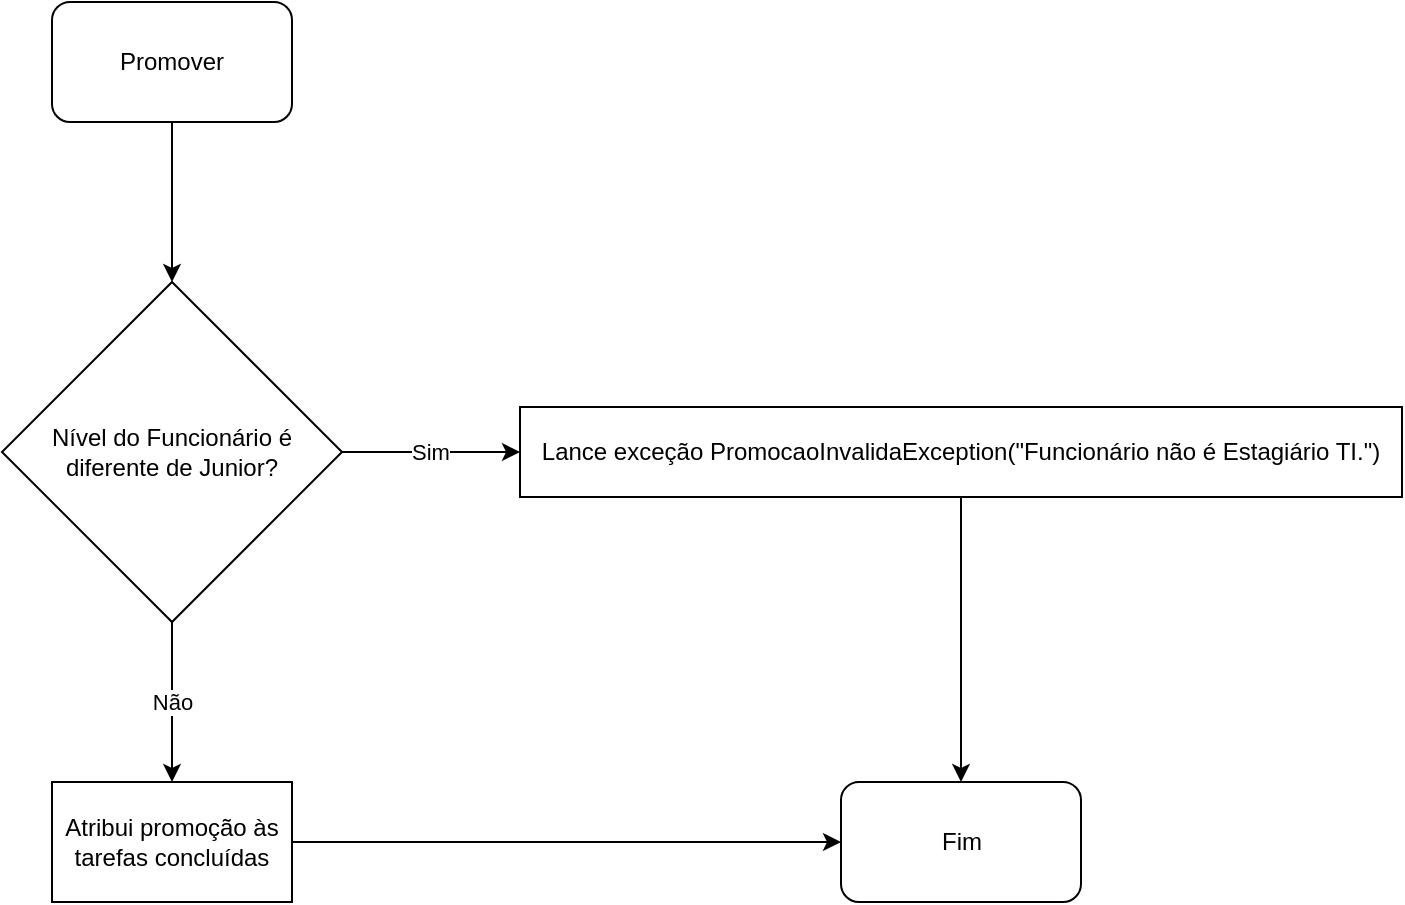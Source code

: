 <mxfile version="21.2.1" type="device">
  <diagram id="C5RBs43oDa-KdzZeNtuy" name="Page-1">
    <mxGraphModel dx="1017" dy="1207" grid="1" gridSize="10" guides="1" tooltips="1" connect="1" arrows="1" fold="1" page="1" pageScale="1" pageWidth="827" pageHeight="1169" math="0" shadow="0">
      <root>
        <mxCell id="WIyWlLk6GJQsqaUBKTNV-0" />
        <mxCell id="WIyWlLk6GJQsqaUBKTNV-1" parent="WIyWlLk6GJQsqaUBKTNV-0" />
        <mxCell id="_9QvVU8hzhrvSvUGCxbc-7" value="" style="edgeStyle=orthogonalEdgeStyle;rounded=0;orthogonalLoop=1;jettySize=auto;html=1;" parent="WIyWlLk6GJQsqaUBKTNV-1" source="_9QvVU8hzhrvSvUGCxbc-1" target="_9QvVU8hzhrvSvUGCxbc-2" edge="1">
          <mxGeometry relative="1" as="geometry" />
        </mxCell>
        <mxCell id="_9QvVU8hzhrvSvUGCxbc-1" value="Promover" style="rounded=1;whiteSpace=wrap;html=1;" parent="WIyWlLk6GJQsqaUBKTNV-1" vertex="1">
          <mxGeometry x="25" width="120" height="60" as="geometry" />
        </mxCell>
        <mxCell id="_9QvVU8hzhrvSvUGCxbc-5" value="Sim" style="edgeStyle=orthogonalEdgeStyle;rounded=0;orthogonalLoop=1;jettySize=auto;html=1;entryX=0;entryY=0.5;entryDx=0;entryDy=0;" parent="WIyWlLk6GJQsqaUBKTNV-1" source="_9QvVU8hzhrvSvUGCxbc-2" target="_9QvVU8hzhrvSvUGCxbc-3" edge="1">
          <mxGeometry relative="1" as="geometry" />
        </mxCell>
        <mxCell id="_9QvVU8hzhrvSvUGCxbc-6" value="Não" style="edgeStyle=orthogonalEdgeStyle;rounded=0;orthogonalLoop=1;jettySize=auto;html=1;" parent="WIyWlLk6GJQsqaUBKTNV-1" source="_9QvVU8hzhrvSvUGCxbc-2" target="_9QvVU8hzhrvSvUGCxbc-4" edge="1">
          <mxGeometry relative="1" as="geometry" />
        </mxCell>
        <mxCell id="_9QvVU8hzhrvSvUGCxbc-2" value="Nível do Funcionário é diferente de Junior?" style="rhombus;whiteSpace=wrap;html=1;" parent="WIyWlLk6GJQsqaUBKTNV-1" vertex="1">
          <mxGeometry y="140" width="170" height="170" as="geometry" />
        </mxCell>
        <mxCell id="H8M6yK8CZekjocky79J1-0" style="edgeStyle=orthogonalEdgeStyle;rounded=0;orthogonalLoop=1;jettySize=auto;html=1;entryX=0.5;entryY=0;entryDx=0;entryDy=0;" edge="1" parent="WIyWlLk6GJQsqaUBKTNV-1" source="_9QvVU8hzhrvSvUGCxbc-3" target="_9QvVU8hzhrvSvUGCxbc-9">
          <mxGeometry relative="1" as="geometry" />
        </mxCell>
        <mxCell id="_9QvVU8hzhrvSvUGCxbc-3" value="Lance exceção PromocaoInvalidaException(&quot;Funcionário não é Estagiário TI.&quot;)" style="rounded=0;whiteSpace=wrap;html=1;" parent="WIyWlLk6GJQsqaUBKTNV-1" vertex="1">
          <mxGeometry x="259" y="202.5" width="441" height="45" as="geometry" />
        </mxCell>
        <mxCell id="H8M6yK8CZekjocky79J1-1" style="edgeStyle=orthogonalEdgeStyle;rounded=0;orthogonalLoop=1;jettySize=auto;html=1;entryX=0;entryY=0.5;entryDx=0;entryDy=0;" edge="1" parent="WIyWlLk6GJQsqaUBKTNV-1" source="_9QvVU8hzhrvSvUGCxbc-4" target="_9QvVU8hzhrvSvUGCxbc-9">
          <mxGeometry relative="1" as="geometry" />
        </mxCell>
        <mxCell id="_9QvVU8hzhrvSvUGCxbc-4" value="Atribui promoção às tarefas concluídas" style="rounded=0;whiteSpace=wrap;html=1;" parent="WIyWlLk6GJQsqaUBKTNV-1" vertex="1">
          <mxGeometry x="25" y="390" width="120" height="60" as="geometry" />
        </mxCell>
        <mxCell id="_9QvVU8hzhrvSvUGCxbc-9" value="Fim" style="rounded=1;whiteSpace=wrap;html=1;" parent="WIyWlLk6GJQsqaUBKTNV-1" vertex="1">
          <mxGeometry x="419.5" y="390" width="120" height="60" as="geometry" />
        </mxCell>
      </root>
    </mxGraphModel>
  </diagram>
</mxfile>
